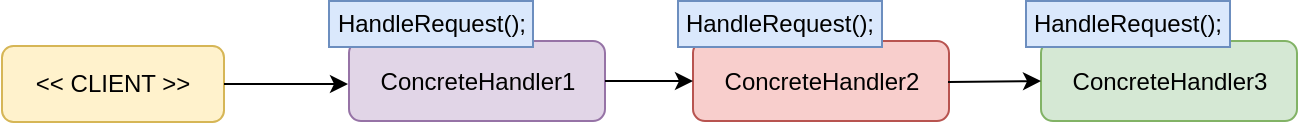 <mxfile version="12.2.6" type="device" pages="1"><diagram id="wQx6h0yNPSAEP50C_86Q" name="Page-1"><mxGraphModel dx="998" dy="548" grid="0" gridSize="10" guides="1" tooltips="1" connect="1" arrows="1" fold="1" page="1" pageScale="1" pageWidth="850" pageHeight="1100" math="0" shadow="0"><root><mxCell id="0"/><mxCell id="1" parent="0"/><mxCell id="usDNolI7s8uSk5cXbUYZ-5" value="ConcreteHandler1" style="rounded=1;whiteSpace=wrap;html=1;fillColor=#e1d5e7;strokeColor=#9673a6;" vertex="1" parent="1"><mxGeometry x="252.5" y="87.5" width="128" height="40" as="geometry"/></mxCell><mxCell id="usDNolI7s8uSk5cXbUYZ-1" value="&amp;lt;&amp;lt; CLIENT &amp;gt;&amp;gt;" style="rounded=1;whiteSpace=wrap;html=1;fillColor=#fff2cc;strokeColor=#d6b656;" vertex="1" parent="1"><mxGeometry x="79" y="90" width="111" height="38" as="geometry"/></mxCell><mxCell id="usDNolI7s8uSk5cXbUYZ-2" value="ConcreteHandler2" style="rounded=1;whiteSpace=wrap;html=1;fillColor=#f8cecc;strokeColor=#b85450;" vertex="1" parent="1"><mxGeometry x="424.5" y="87.5" width="128" height="40" as="geometry"/></mxCell><mxCell id="usDNolI7s8uSk5cXbUYZ-3" value="HandleRequest();" style="rounded=0;whiteSpace=wrap;html=1;fillColor=#dae8fc;strokeColor=#6c8ebf;" vertex="1" parent="1"><mxGeometry x="242.5" y="67.5" width="102" height="23" as="geometry"/></mxCell><mxCell id="usDNolI7s8uSk5cXbUYZ-6" value="HandleRequest();" style="rounded=0;whiteSpace=wrap;html=1;fillColor=#dae8fc;strokeColor=#6c8ebf;" vertex="1" parent="1"><mxGeometry x="417" y="67.5" width="102" height="23" as="geometry"/></mxCell><mxCell id="usDNolI7s8uSk5cXbUYZ-7" value="ConcreteHandler3" style="rounded=1;whiteSpace=wrap;html=1;fillColor=#d5e8d4;strokeColor=#82b366;" vertex="1" parent="1"><mxGeometry x="598.5" y="87.5" width="128" height="40" as="geometry"/></mxCell><mxCell id="usDNolI7s8uSk5cXbUYZ-8" value="HandleRequest();" style="rounded=0;whiteSpace=wrap;html=1;fillColor=#dae8fc;strokeColor=#6c8ebf;" vertex="1" parent="1"><mxGeometry x="591" y="67.5" width="102" height="23" as="geometry"/></mxCell><mxCell id="usDNolI7s8uSk5cXbUYZ-9" value="" style="endArrow=classic;html=1;exitX=1;exitY=0.5;exitDx=0;exitDy=0;" edge="1" parent="1" source="usDNolI7s8uSk5cXbUYZ-1"><mxGeometry width="50" height="50" relative="1" as="geometry"><mxPoint x="79" y="199" as="sourcePoint"/><mxPoint x="252" y="109" as="targetPoint"/></mxGeometry></mxCell><mxCell id="usDNolI7s8uSk5cXbUYZ-10" value="" style="endArrow=classic;html=1;entryX=0;entryY=0.5;entryDx=0;entryDy=0;exitX=1;exitY=0.5;exitDx=0;exitDy=0;" edge="1" parent="1" source="usDNolI7s8uSk5cXbUYZ-5" target="usDNolI7s8uSk5cXbUYZ-2"><mxGeometry width="50" height="50" relative="1" as="geometry"><mxPoint x="79" y="199" as="sourcePoint"/><mxPoint x="129" y="149" as="targetPoint"/></mxGeometry></mxCell><mxCell id="usDNolI7s8uSk5cXbUYZ-11" value="" style="endArrow=classic;html=1;entryX=0;entryY=0.5;entryDx=0;entryDy=0;" edge="1" parent="1" target="usDNolI7s8uSk5cXbUYZ-7"><mxGeometry width="50" height="50" relative="1" as="geometry"><mxPoint x="552" y="108" as="sourcePoint"/><mxPoint x="129" y="149" as="targetPoint"/></mxGeometry></mxCell></root></mxGraphModel></diagram></mxfile>